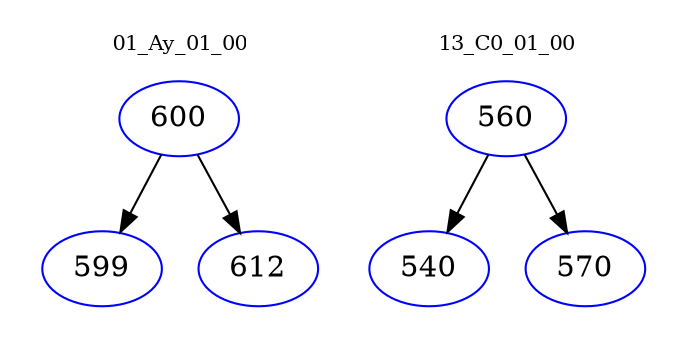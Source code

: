 digraph{
subgraph cluster_0 {
color = white
label = "01_Ay_01_00";
fontsize=10;
T0_600 [label="600", color="blue"]
T0_600 -> T0_599 [color="black"]
T0_599 [label="599", color="blue"]
T0_600 -> T0_612 [color="black"]
T0_612 [label="612", color="blue"]
}
subgraph cluster_1 {
color = white
label = "13_C0_01_00";
fontsize=10;
T1_560 [label="560", color="blue"]
T1_560 -> T1_540 [color="black"]
T1_540 [label="540", color="blue"]
T1_560 -> T1_570 [color="black"]
T1_570 [label="570", color="blue"]
}
}
